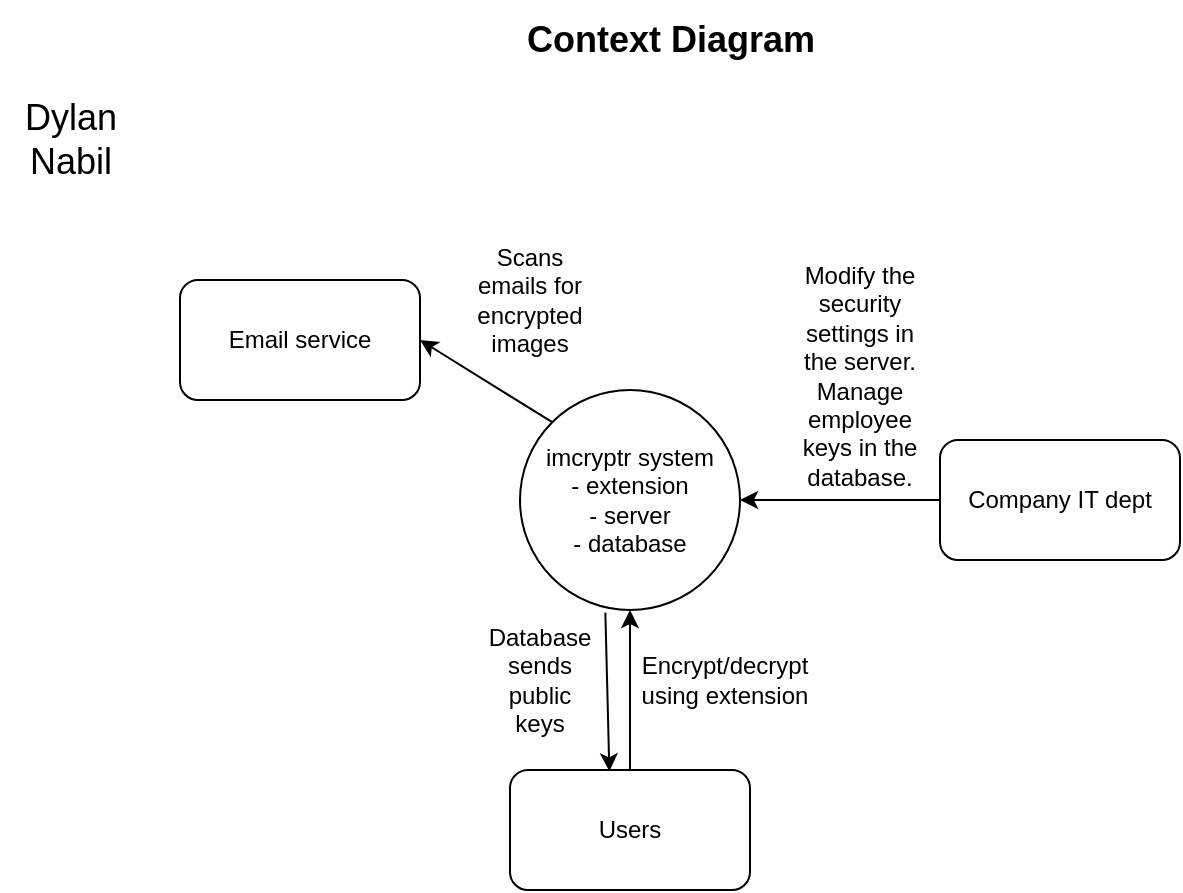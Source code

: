 <mxfile version="20.5.1" type="github">
  <diagram id="sRs_vVW3RLByiWjG__vL" name="Page-1">
    <mxGraphModel dx="1297" dy="689" grid="1" gridSize="10" guides="1" tooltips="1" connect="1" arrows="1" fold="1" page="1" pageScale="1" pageWidth="850" pageHeight="1100" math="0" shadow="0">
      <root>
        <mxCell id="0" />
        <mxCell id="1" parent="0" />
        <mxCell id="lO_QtBEhfESn6oeVL6au-1" value="imcryptr system&lt;br&gt;- extension&lt;br&gt;- server&lt;br&gt;- database" style="ellipse;whiteSpace=wrap;html=1;aspect=fixed;" parent="1" vertex="1">
          <mxGeometry x="370" y="250" width="110" height="110" as="geometry" />
        </mxCell>
        <mxCell id="lO_QtBEhfESn6oeVL6au-3" value="" style="endArrow=classic;html=1;rounded=0;exitX=0;exitY=0;exitDx=0;exitDy=0;entryX=1;entryY=0.5;entryDx=0;entryDy=0;" parent="1" source="lO_QtBEhfESn6oeVL6au-1" target="lO_QtBEhfESn6oeVL6au-7" edge="1">
          <mxGeometry width="50" height="50" relative="1" as="geometry">
            <mxPoint x="400" y="380" as="sourcePoint" />
            <mxPoint x="300" y="220" as="targetPoint" />
          </mxGeometry>
        </mxCell>
        <mxCell id="lO_QtBEhfESn6oeVL6au-4" value="Scans emails for encrypted images" style="text;html=1;strokeColor=none;fillColor=none;align=center;verticalAlign=middle;whiteSpace=wrap;rounded=0;" parent="1" vertex="1">
          <mxGeometry x="340" y="170" width="70" height="70" as="geometry" />
        </mxCell>
        <mxCell id="lO_QtBEhfESn6oeVL6au-6" value="Users" style="rounded=1;whiteSpace=wrap;html=1;" parent="1" vertex="1">
          <mxGeometry x="365" y="440" width="120" height="60" as="geometry" />
        </mxCell>
        <mxCell id="lO_QtBEhfESn6oeVL6au-7" value="Email service" style="rounded=1;whiteSpace=wrap;html=1;" parent="1" vertex="1">
          <mxGeometry x="200" y="195" width="120" height="60" as="geometry" />
        </mxCell>
        <mxCell id="lO_QtBEhfESn6oeVL6au-8" value="Company IT dept" style="rounded=1;whiteSpace=wrap;html=1;" parent="1" vertex="1">
          <mxGeometry x="580" y="275" width="120" height="60" as="geometry" />
        </mxCell>
        <mxCell id="3MIUqt5S8bDXBPCrPIQD-1" value="" style="endArrow=classic;html=1;rounded=0;exitX=0.5;exitY=0;exitDx=0;exitDy=0;entryX=0.5;entryY=1;entryDx=0;entryDy=0;" parent="1" source="lO_QtBEhfESn6oeVL6au-6" target="lO_QtBEhfESn6oeVL6au-1" edge="1">
          <mxGeometry width="50" height="50" relative="1" as="geometry">
            <mxPoint x="400" y="340" as="sourcePoint" />
            <mxPoint x="450" y="290" as="targetPoint" />
          </mxGeometry>
        </mxCell>
        <mxCell id="3MIUqt5S8bDXBPCrPIQD-2" value="Encrypt/decrypt using extension" style="text;html=1;strokeColor=none;fillColor=none;align=center;verticalAlign=middle;whiteSpace=wrap;rounded=0;" parent="1" vertex="1">
          <mxGeometry x="425" y="360" width="95" height="70" as="geometry" />
        </mxCell>
        <mxCell id="3MIUqt5S8bDXBPCrPIQD-3" value="" style="endArrow=classic;html=1;rounded=0;exitX=0;exitY=0.5;exitDx=0;exitDy=0;entryX=1;entryY=0.5;entryDx=0;entryDy=0;" parent="1" source="lO_QtBEhfESn6oeVL6au-8" target="lO_QtBEhfESn6oeVL6au-1" edge="1">
          <mxGeometry width="50" height="50" relative="1" as="geometry">
            <mxPoint x="400" y="320" as="sourcePoint" />
            <mxPoint x="450" y="270" as="targetPoint" />
          </mxGeometry>
        </mxCell>
        <mxCell id="3MIUqt5S8bDXBPCrPIQD-4" value="Modify the security settings in the server. Manage employee keys in the database." style="text;html=1;strokeColor=none;fillColor=none;align=center;verticalAlign=middle;whiteSpace=wrap;rounded=0;" parent="1" vertex="1">
          <mxGeometry x="510" y="170" width="60" height="145" as="geometry" />
        </mxCell>
        <mxCell id="3MIUqt5S8bDXBPCrPIQD-5" value="" style="endArrow=classic;html=1;rounded=0;exitX=0.388;exitY=1.012;exitDx=0;exitDy=0;exitPerimeter=0;entryX=0.414;entryY=0.011;entryDx=0;entryDy=0;entryPerimeter=0;" parent="1" source="lO_QtBEhfESn6oeVL6au-1" target="lO_QtBEhfESn6oeVL6au-6" edge="1">
          <mxGeometry width="50" height="50" relative="1" as="geometry">
            <mxPoint x="400" y="390" as="sourcePoint" />
            <mxPoint x="450" y="340" as="targetPoint" />
          </mxGeometry>
        </mxCell>
        <mxCell id="3MIUqt5S8bDXBPCrPIQD-6" value="Database sends public keys" style="text;html=1;strokeColor=none;fillColor=none;align=center;verticalAlign=middle;whiteSpace=wrap;rounded=0;" parent="1" vertex="1">
          <mxGeometry x="350" y="360" width="60" height="70" as="geometry" />
        </mxCell>
        <mxCell id="QUe8aJkOpkoAzaac0jyI-1" value="&lt;b&gt;&lt;font style=&quot;font-size: 18px;&quot;&gt;Context Diagram&lt;/font&gt;&lt;/b&gt;" style="text;html=1;align=center;verticalAlign=middle;resizable=0;points=[];autosize=1;strokeColor=none;fillColor=none;" vertex="1" parent="1">
          <mxGeometry x="360" y="55" width="170" height="40" as="geometry" />
        </mxCell>
        <mxCell id="QUe8aJkOpkoAzaac0jyI-2" value="Dylan&lt;br&gt;Nabil" style="text;html=1;align=center;verticalAlign=middle;resizable=0;points=[];autosize=1;strokeColor=none;fillColor=none;fontSize=18;" vertex="1" parent="1">
          <mxGeometry x="110" y="95" width="70" height="60" as="geometry" />
        </mxCell>
      </root>
    </mxGraphModel>
  </diagram>
</mxfile>
